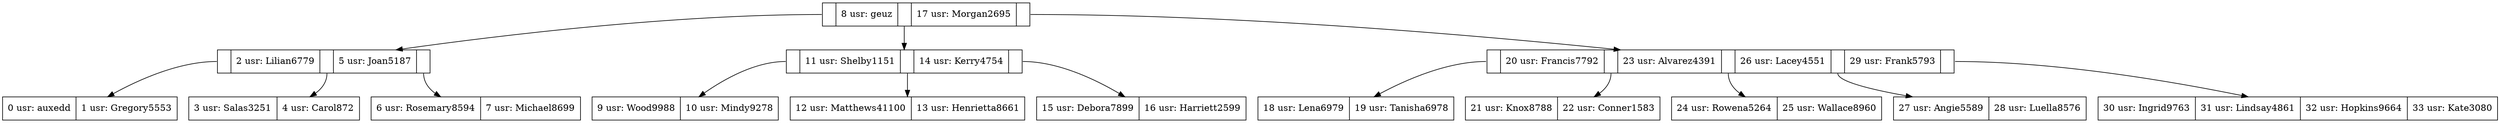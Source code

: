 digraph G {
node[shape=record]
		//Agregar Nodos Rama
R0000025DC327B170[label="<C1>|8 usr: geuz|<C2>|17 usr: Morgan2695|<C3>"];
R0000025DC326FE30[label="<C1>|2 usr: Lilian6779|<C2>|5 usr: Joan5187|<C3>"];
R0000025DC323AE30[label="0 usr: auxedd|1 usr: Gregory5553"];
R0000025DC323A9F0[label="3 usr: Salas3251|4 usr: Carol872"];
R0000025DC3270E20[label="6 usr: Rosemary8594|7 usr: Michael8699"];
R0000025DC3279B20[label="<C1>|11 usr: Shelby1151|<C2>|14 usr: Kerry4754|<C3>"];
R0000025DC3270D10[label="9 usr: Wood9988|10 usr: Mindy9278"];
R0000025DC3271150[label="12 usr: Matthews41100|13 usr: Henrietta8661"];
R0000025DC3279C30[label="15 usr: Debora7899|16 usr: Harriett2599"];
R0000025DC327CD40[label="<C1>|20 usr: Francis7792|<C2>|23 usr: Alvarez4391|<C3>|26 usr: Lacey4551|<C4>|29 usr: Frank5793|<C5>"];
R0000025DC327A7E0[label="18 usr: Lena6979|19 usr: Tanisha6978"];
R0000025DC327B4A0[label="21 usr: Knox8788|22 usr: Conner1583"];
R0000025DC327CF60[label="24 usr: Rowena5264|25 usr: Wallace8960"];
R0000025DC327C080[label="27 usr: Angie5589|28 usr: Luella8576"];
R0000025DC327D4B0[label="30 usr: Ingrid9763|31 usr: Lindsay4861|32 usr: Hopkins9664|33 usr: Kate3080"];
		//Agregar conexiones
R0000025DC327B170:C1->R0000025DC326FE30;
R0000025DC326FE30:C1->R0000025DC323AE30;
R0000025DC326FE30:C2->R0000025DC323A9F0;
R0000025DC326FE30:C3->R0000025DC3270E20;
R0000025DC327B170:C2->R0000025DC3279B20;
R0000025DC3279B20:C1->R0000025DC3270D10;
R0000025DC3279B20:C2->R0000025DC3271150;
R0000025DC3279B20:C3->R0000025DC3279C30;
R0000025DC327B170:C3->R0000025DC327CD40;
R0000025DC327CD40:C1->R0000025DC327A7E0;
R0000025DC327CD40:C2->R0000025DC327B4A0;
R0000025DC327CD40:C3->R0000025DC327CF60;
R0000025DC327CD40:C4->R0000025DC327C080;
R0000025DC327CD40:C5->R0000025DC327D4B0;
}